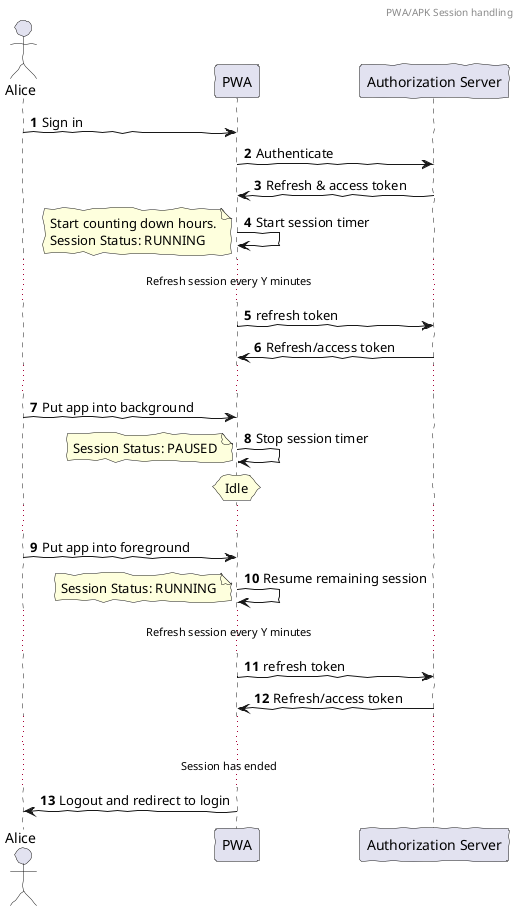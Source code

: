 @startuml
skinparam handwritten true
header PWA/APK Session handling
actor Alice
participant "User" as Alice
participant "PWA" as Client
participant "Authorization Server" as IAM
autonumber

Alice -> Client: Sign in

Client -> IAM: Authenticate
IAM -> Client: Refresh & access token

Client -> Client: Start session timer
note left
Start counting down hours.
Session Status: RUNNING
end note
...Refresh session every Y minutes...
Client -> IAM: refresh token
IAM -> Client: Refresh/access token
...

Alice -> Client: Put app into background
Client -> Client: Stop session timer
note left
Session Status: PAUSED
end note
hnote over Client : Idle
...
Alice -> Client: Put app into foreground
Client -> Client: Resume remaining session
note left
Session Status: RUNNING
end note
...Refresh session every Y minutes...
Client -> IAM: refresh token
IAM -> Client: Refresh/access token
...
...Session has ended...
Client -> Alice: Logout and redirect to login

@enduml

